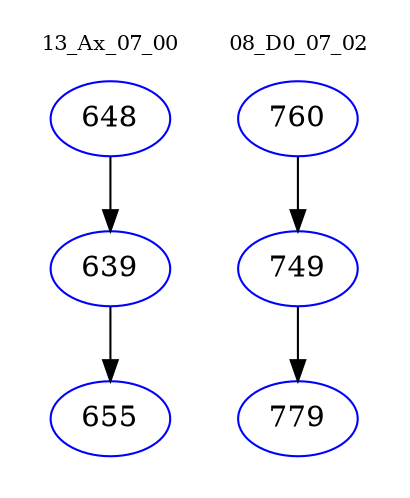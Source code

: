 digraph{
subgraph cluster_0 {
color = white
label = "13_Ax_07_00";
fontsize=10;
T0_648 [label="648", color="blue"]
T0_648 -> T0_639 [color="black"]
T0_639 [label="639", color="blue"]
T0_639 -> T0_655 [color="black"]
T0_655 [label="655", color="blue"]
}
subgraph cluster_1 {
color = white
label = "08_D0_07_02";
fontsize=10;
T1_760 [label="760", color="blue"]
T1_760 -> T1_749 [color="black"]
T1_749 [label="749", color="blue"]
T1_749 -> T1_779 [color="black"]
T1_779 [label="779", color="blue"]
}
}

